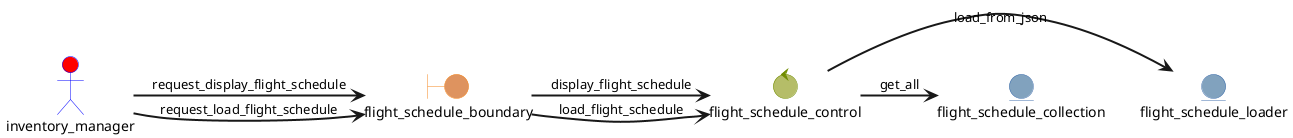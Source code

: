 @startuml
skinparam {
    ActorBackgroundColor red
    ActorBorderColor blue
    BoundaryBackgroundColor #de935f
    BoundaryBorderColor #f5871f
    ControlBackgroundColor #b5bd68
    ControlBorderColor #718c00
    DatabaseBackgroundColor #8abeb7
    DatabaseBorderColor #3e999f
    EntityBackgroundColor #81a2be
    EntityBorderColor #4271ae
}

actor inventory_manager
boundary flight_schedule_boundary
control flight_schedule_control
entity flight_schedule_loader
entity flight_schedule_collection

inventory_manager => flight_schedule_boundary: request_load_flight_schedule
flight_schedule_boundary => flight_schedule_control: load_flight_schedule
flight_schedule_control => flight_schedule_loader: load_from_json

inventory_manager => flight_schedule_boundary: request_display_flight_schedule
flight_schedule_boundary => flight_schedule_control: display_flight_schedule
flight_schedule_control => flight_schedule_collection: get_all

@enduml